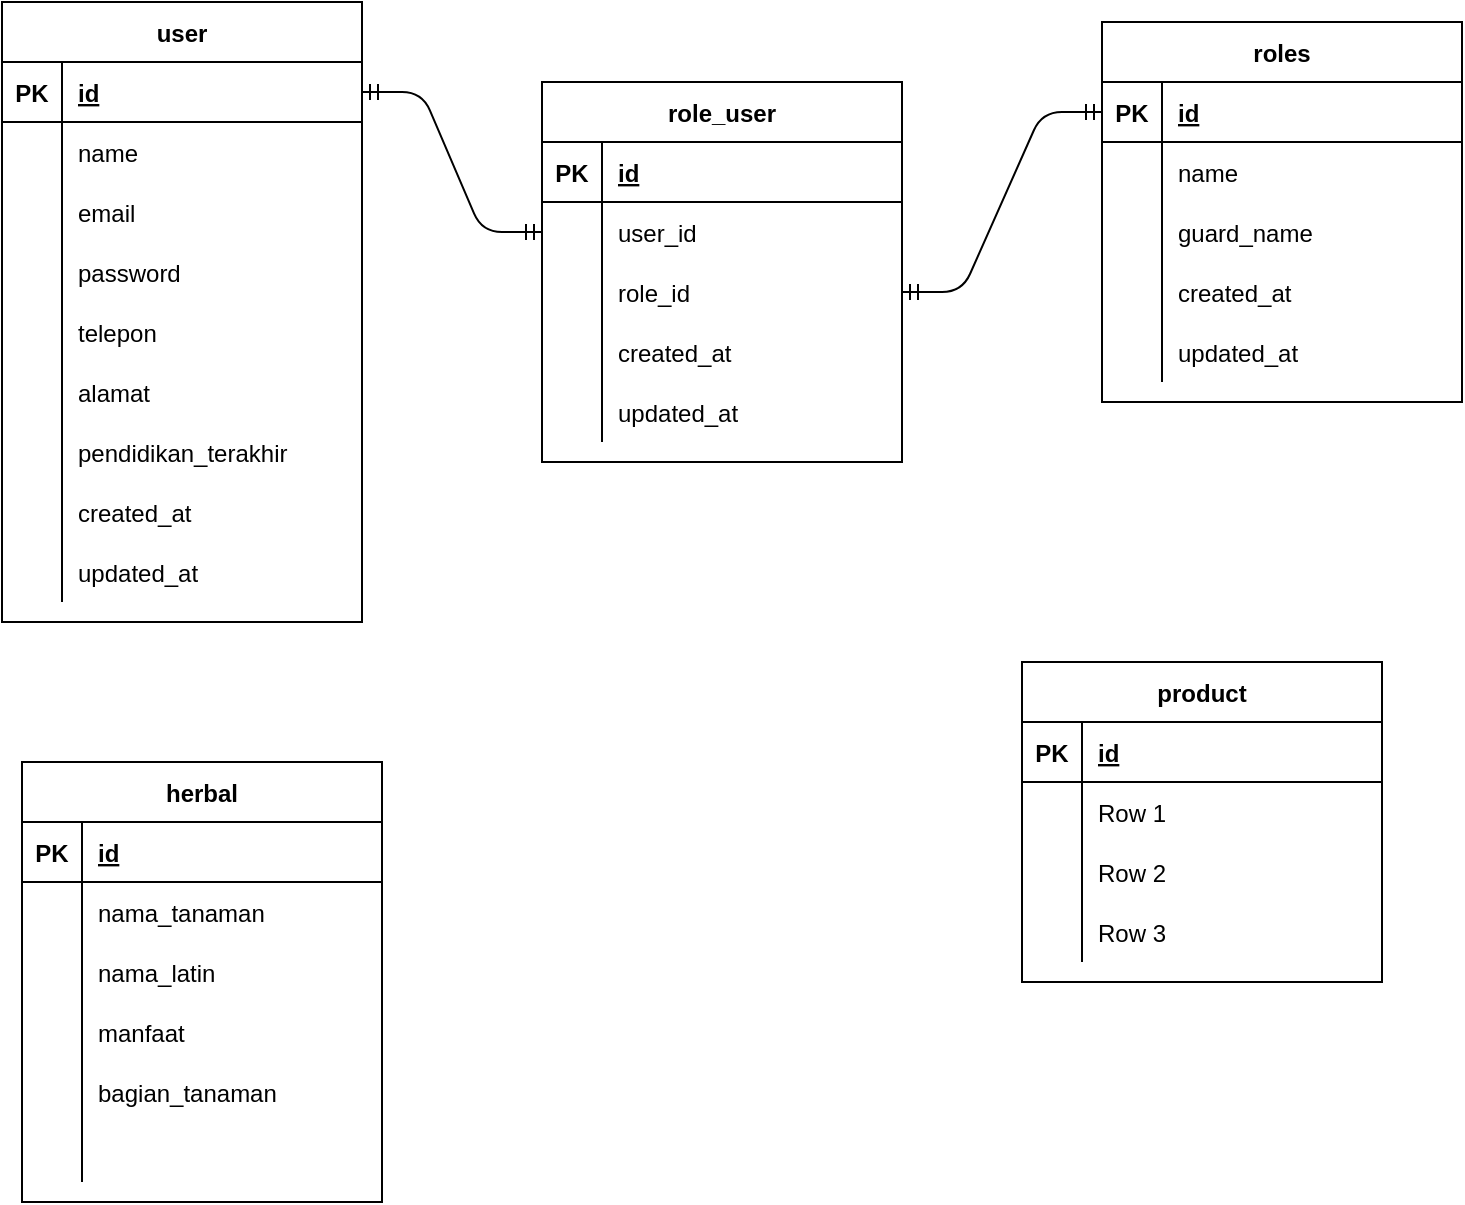 <mxfile version="15.2.7" type="device"><diagram id="R2lEEEUBdFMjLlhIrx00" name="Page-1"><mxGraphModel dx="1102" dy="634" grid="1" gridSize="10" guides="1" tooltips="1" connect="1" arrows="1" fold="1" page="1" pageScale="1" pageWidth="850" pageHeight="1100" math="0" shadow="0" extFonts="Permanent Marker^https://fonts.googleapis.com/css?family=Permanent+Marker"><root><mxCell id="0"/><mxCell id="1" parent="0"/><mxCell id="S9mUV1JVuSLsjbsQp7iK-25" value="user" style="shape=table;startSize=30;container=1;collapsible=1;childLayout=tableLayout;fixedRows=1;rowLines=0;fontStyle=1;align=center;resizeLast=1;" vertex="1" parent="1"><mxGeometry x="30" y="50" width="180" height="310" as="geometry"/></mxCell><mxCell id="S9mUV1JVuSLsjbsQp7iK-26" value="" style="shape=partialRectangle;collapsible=0;dropTarget=0;pointerEvents=0;fillColor=none;top=0;left=0;bottom=1;right=0;points=[[0,0.5],[1,0.5]];portConstraint=eastwest;" vertex="1" parent="S9mUV1JVuSLsjbsQp7iK-25"><mxGeometry y="30" width="180" height="30" as="geometry"/></mxCell><mxCell id="S9mUV1JVuSLsjbsQp7iK-27" value="PK" style="shape=partialRectangle;connectable=0;fillColor=none;top=0;left=0;bottom=0;right=0;fontStyle=1;overflow=hidden;" vertex="1" parent="S9mUV1JVuSLsjbsQp7iK-26"><mxGeometry width="30" height="30" as="geometry"/></mxCell><mxCell id="S9mUV1JVuSLsjbsQp7iK-28" value="id" style="shape=partialRectangle;connectable=0;fillColor=none;top=0;left=0;bottom=0;right=0;align=left;spacingLeft=6;fontStyle=5;overflow=hidden;" vertex="1" parent="S9mUV1JVuSLsjbsQp7iK-26"><mxGeometry x="30" width="150" height="30" as="geometry"/></mxCell><mxCell id="S9mUV1JVuSLsjbsQp7iK-29" value="" style="shape=partialRectangle;collapsible=0;dropTarget=0;pointerEvents=0;fillColor=none;top=0;left=0;bottom=0;right=0;points=[[0,0.5],[1,0.5]];portConstraint=eastwest;" vertex="1" parent="S9mUV1JVuSLsjbsQp7iK-25"><mxGeometry y="60" width="180" height="30" as="geometry"/></mxCell><mxCell id="S9mUV1JVuSLsjbsQp7iK-30" value="" style="shape=partialRectangle;connectable=0;fillColor=none;top=0;left=0;bottom=0;right=0;editable=1;overflow=hidden;" vertex="1" parent="S9mUV1JVuSLsjbsQp7iK-29"><mxGeometry width="30" height="30" as="geometry"/></mxCell><mxCell id="S9mUV1JVuSLsjbsQp7iK-31" value="name" style="shape=partialRectangle;connectable=0;fillColor=none;top=0;left=0;bottom=0;right=0;align=left;spacingLeft=6;overflow=hidden;" vertex="1" parent="S9mUV1JVuSLsjbsQp7iK-29"><mxGeometry x="30" width="150" height="30" as="geometry"/></mxCell><mxCell id="S9mUV1JVuSLsjbsQp7iK-32" value="" style="shape=partialRectangle;collapsible=0;dropTarget=0;pointerEvents=0;fillColor=none;top=0;left=0;bottom=0;right=0;points=[[0,0.5],[1,0.5]];portConstraint=eastwest;" vertex="1" parent="S9mUV1JVuSLsjbsQp7iK-25"><mxGeometry y="90" width="180" height="30" as="geometry"/></mxCell><mxCell id="S9mUV1JVuSLsjbsQp7iK-33" value="" style="shape=partialRectangle;connectable=0;fillColor=none;top=0;left=0;bottom=0;right=0;editable=1;overflow=hidden;" vertex="1" parent="S9mUV1JVuSLsjbsQp7iK-32"><mxGeometry width="30" height="30" as="geometry"/></mxCell><mxCell id="S9mUV1JVuSLsjbsQp7iK-34" value="email" style="shape=partialRectangle;connectable=0;fillColor=none;top=0;left=0;bottom=0;right=0;align=left;spacingLeft=6;overflow=hidden;" vertex="1" parent="S9mUV1JVuSLsjbsQp7iK-32"><mxGeometry x="30" width="150" height="30" as="geometry"/></mxCell><mxCell id="S9mUV1JVuSLsjbsQp7iK-35" value="" style="shape=partialRectangle;collapsible=0;dropTarget=0;pointerEvents=0;fillColor=none;top=0;left=0;bottom=0;right=0;points=[[0,0.5],[1,0.5]];portConstraint=eastwest;" vertex="1" parent="S9mUV1JVuSLsjbsQp7iK-25"><mxGeometry y="120" width="180" height="30" as="geometry"/></mxCell><mxCell id="S9mUV1JVuSLsjbsQp7iK-36" value="" style="shape=partialRectangle;connectable=0;fillColor=none;top=0;left=0;bottom=0;right=0;editable=1;overflow=hidden;" vertex="1" parent="S9mUV1JVuSLsjbsQp7iK-35"><mxGeometry width="30" height="30" as="geometry"/></mxCell><mxCell id="S9mUV1JVuSLsjbsQp7iK-37" value="password" style="shape=partialRectangle;connectable=0;fillColor=none;top=0;left=0;bottom=0;right=0;align=left;spacingLeft=6;overflow=hidden;" vertex="1" parent="S9mUV1JVuSLsjbsQp7iK-35"><mxGeometry x="30" width="150" height="30" as="geometry"/></mxCell><mxCell id="S9mUV1JVuSLsjbsQp7iK-38" value="" style="shape=partialRectangle;collapsible=0;dropTarget=0;pointerEvents=0;fillColor=none;top=0;left=0;bottom=0;right=0;points=[[0,0.5],[1,0.5]];portConstraint=eastwest;" vertex="1" parent="S9mUV1JVuSLsjbsQp7iK-25"><mxGeometry y="150" width="180" height="30" as="geometry"/></mxCell><mxCell id="S9mUV1JVuSLsjbsQp7iK-39" value="" style="shape=partialRectangle;connectable=0;fillColor=none;top=0;left=0;bottom=0;right=0;editable=1;overflow=hidden;" vertex="1" parent="S9mUV1JVuSLsjbsQp7iK-38"><mxGeometry width="30" height="30" as="geometry"/></mxCell><mxCell id="S9mUV1JVuSLsjbsQp7iK-40" value="telepon" style="shape=partialRectangle;connectable=0;fillColor=none;top=0;left=0;bottom=0;right=0;align=left;spacingLeft=6;overflow=hidden;" vertex="1" parent="S9mUV1JVuSLsjbsQp7iK-38"><mxGeometry x="30" width="150" height="30" as="geometry"/></mxCell><mxCell id="S9mUV1JVuSLsjbsQp7iK-41" value="" style="shape=partialRectangle;collapsible=0;dropTarget=0;pointerEvents=0;fillColor=none;top=0;left=0;bottom=0;right=0;points=[[0,0.5],[1,0.5]];portConstraint=eastwest;" vertex="1" parent="S9mUV1JVuSLsjbsQp7iK-25"><mxGeometry y="180" width="180" height="30" as="geometry"/></mxCell><mxCell id="S9mUV1JVuSLsjbsQp7iK-42" value="" style="shape=partialRectangle;connectable=0;fillColor=none;top=0;left=0;bottom=0;right=0;editable=1;overflow=hidden;" vertex="1" parent="S9mUV1JVuSLsjbsQp7iK-41"><mxGeometry width="30" height="30" as="geometry"/></mxCell><mxCell id="S9mUV1JVuSLsjbsQp7iK-43" value="alamat" style="shape=partialRectangle;connectable=0;fillColor=none;top=0;left=0;bottom=0;right=0;align=left;spacingLeft=6;overflow=hidden;" vertex="1" parent="S9mUV1JVuSLsjbsQp7iK-41"><mxGeometry x="30" width="150" height="30" as="geometry"/></mxCell><mxCell id="S9mUV1JVuSLsjbsQp7iK-44" value="" style="shape=partialRectangle;collapsible=0;dropTarget=0;pointerEvents=0;fillColor=none;top=0;left=0;bottom=0;right=0;points=[[0,0.5],[1,0.5]];portConstraint=eastwest;" vertex="1" parent="S9mUV1JVuSLsjbsQp7iK-25"><mxGeometry y="210" width="180" height="30" as="geometry"/></mxCell><mxCell id="S9mUV1JVuSLsjbsQp7iK-45" value="" style="shape=partialRectangle;connectable=0;fillColor=none;top=0;left=0;bottom=0;right=0;editable=1;overflow=hidden;" vertex="1" parent="S9mUV1JVuSLsjbsQp7iK-44"><mxGeometry width="30" height="30" as="geometry"/></mxCell><mxCell id="S9mUV1JVuSLsjbsQp7iK-46" value="pendidikan_terakhir" style="shape=partialRectangle;connectable=0;fillColor=none;top=0;left=0;bottom=0;right=0;align=left;spacingLeft=6;overflow=hidden;" vertex="1" parent="S9mUV1JVuSLsjbsQp7iK-44"><mxGeometry x="30" width="150" height="30" as="geometry"/></mxCell><mxCell id="S9mUV1JVuSLsjbsQp7iK-82" value="" style="shape=partialRectangle;collapsible=0;dropTarget=0;pointerEvents=0;fillColor=none;top=0;left=0;bottom=0;right=0;points=[[0,0.5],[1,0.5]];portConstraint=eastwest;" vertex="1" parent="S9mUV1JVuSLsjbsQp7iK-25"><mxGeometry y="240" width="180" height="30" as="geometry"/></mxCell><mxCell id="S9mUV1JVuSLsjbsQp7iK-83" value="" style="shape=partialRectangle;connectable=0;fillColor=none;top=0;left=0;bottom=0;right=0;editable=1;overflow=hidden;" vertex="1" parent="S9mUV1JVuSLsjbsQp7iK-82"><mxGeometry width="30" height="30" as="geometry"/></mxCell><mxCell id="S9mUV1JVuSLsjbsQp7iK-84" value="created_at" style="shape=partialRectangle;connectable=0;fillColor=none;top=0;left=0;bottom=0;right=0;align=left;spacingLeft=6;overflow=hidden;" vertex="1" parent="S9mUV1JVuSLsjbsQp7iK-82"><mxGeometry x="30" width="150" height="30" as="geometry"/></mxCell><mxCell id="S9mUV1JVuSLsjbsQp7iK-85" value="" style="shape=partialRectangle;collapsible=0;dropTarget=0;pointerEvents=0;fillColor=none;top=0;left=0;bottom=0;right=0;points=[[0,0.5],[1,0.5]];portConstraint=eastwest;" vertex="1" parent="S9mUV1JVuSLsjbsQp7iK-25"><mxGeometry y="270" width="180" height="30" as="geometry"/></mxCell><mxCell id="S9mUV1JVuSLsjbsQp7iK-86" value="" style="shape=partialRectangle;connectable=0;fillColor=none;top=0;left=0;bottom=0;right=0;editable=1;overflow=hidden;" vertex="1" parent="S9mUV1JVuSLsjbsQp7iK-85"><mxGeometry width="30" height="30" as="geometry"/></mxCell><mxCell id="S9mUV1JVuSLsjbsQp7iK-87" value="updated_at" style="shape=partialRectangle;connectable=0;fillColor=none;top=0;left=0;bottom=0;right=0;align=left;spacingLeft=6;overflow=hidden;" vertex="1" parent="S9mUV1JVuSLsjbsQp7iK-85"><mxGeometry x="30" width="150" height="30" as="geometry"/></mxCell><mxCell id="S9mUV1JVuSLsjbsQp7iK-69" value="roles" style="shape=table;startSize=30;container=1;collapsible=1;childLayout=tableLayout;fixedRows=1;rowLines=0;fontStyle=1;align=center;resizeLast=1;" vertex="1" parent="1"><mxGeometry x="580" y="60" width="180" height="190" as="geometry"/></mxCell><mxCell id="S9mUV1JVuSLsjbsQp7iK-70" value="" style="shape=partialRectangle;collapsible=0;dropTarget=0;pointerEvents=0;fillColor=none;top=0;left=0;bottom=1;right=0;points=[[0,0.5],[1,0.5]];portConstraint=eastwest;" vertex="1" parent="S9mUV1JVuSLsjbsQp7iK-69"><mxGeometry y="30" width="180" height="30" as="geometry"/></mxCell><mxCell id="S9mUV1JVuSLsjbsQp7iK-71" value="PK" style="shape=partialRectangle;connectable=0;fillColor=none;top=0;left=0;bottom=0;right=0;fontStyle=1;overflow=hidden;" vertex="1" parent="S9mUV1JVuSLsjbsQp7iK-70"><mxGeometry width="30" height="30" as="geometry"/></mxCell><mxCell id="S9mUV1JVuSLsjbsQp7iK-72" value="id" style="shape=partialRectangle;connectable=0;fillColor=none;top=0;left=0;bottom=0;right=0;align=left;spacingLeft=6;fontStyle=5;overflow=hidden;" vertex="1" parent="S9mUV1JVuSLsjbsQp7iK-70"><mxGeometry x="30" width="150" height="30" as="geometry"/></mxCell><mxCell id="S9mUV1JVuSLsjbsQp7iK-73" value="" style="shape=partialRectangle;collapsible=0;dropTarget=0;pointerEvents=0;fillColor=none;top=0;left=0;bottom=0;right=0;points=[[0,0.5],[1,0.5]];portConstraint=eastwest;" vertex="1" parent="S9mUV1JVuSLsjbsQp7iK-69"><mxGeometry y="60" width="180" height="30" as="geometry"/></mxCell><mxCell id="S9mUV1JVuSLsjbsQp7iK-74" value="" style="shape=partialRectangle;connectable=0;fillColor=none;top=0;left=0;bottom=0;right=0;editable=1;overflow=hidden;" vertex="1" parent="S9mUV1JVuSLsjbsQp7iK-73"><mxGeometry width="30" height="30" as="geometry"/></mxCell><mxCell id="S9mUV1JVuSLsjbsQp7iK-75" value="name" style="shape=partialRectangle;connectable=0;fillColor=none;top=0;left=0;bottom=0;right=0;align=left;spacingLeft=6;overflow=hidden;" vertex="1" parent="S9mUV1JVuSLsjbsQp7iK-73"><mxGeometry x="30" width="150" height="30" as="geometry"/></mxCell><mxCell id="S9mUV1JVuSLsjbsQp7iK-76" value="" style="shape=partialRectangle;collapsible=0;dropTarget=0;pointerEvents=0;fillColor=none;top=0;left=0;bottom=0;right=0;points=[[0,0.5],[1,0.5]];portConstraint=eastwest;" vertex="1" parent="S9mUV1JVuSLsjbsQp7iK-69"><mxGeometry y="90" width="180" height="30" as="geometry"/></mxCell><mxCell id="S9mUV1JVuSLsjbsQp7iK-77" value="" style="shape=partialRectangle;connectable=0;fillColor=none;top=0;left=0;bottom=0;right=0;editable=1;overflow=hidden;" vertex="1" parent="S9mUV1JVuSLsjbsQp7iK-76"><mxGeometry width="30" height="30" as="geometry"/></mxCell><mxCell id="S9mUV1JVuSLsjbsQp7iK-78" value="guard_name" style="shape=partialRectangle;connectable=0;fillColor=none;top=0;left=0;bottom=0;right=0;align=left;spacingLeft=6;overflow=hidden;" vertex="1" parent="S9mUV1JVuSLsjbsQp7iK-76"><mxGeometry x="30" width="150" height="30" as="geometry"/></mxCell><mxCell id="S9mUV1JVuSLsjbsQp7iK-79" value="" style="shape=partialRectangle;collapsible=0;dropTarget=0;pointerEvents=0;fillColor=none;top=0;left=0;bottom=0;right=0;points=[[0,0.5],[1,0.5]];portConstraint=eastwest;" vertex="1" parent="S9mUV1JVuSLsjbsQp7iK-69"><mxGeometry y="120" width="180" height="30" as="geometry"/></mxCell><mxCell id="S9mUV1JVuSLsjbsQp7iK-80" value="" style="shape=partialRectangle;connectable=0;fillColor=none;top=0;left=0;bottom=0;right=0;editable=1;overflow=hidden;" vertex="1" parent="S9mUV1JVuSLsjbsQp7iK-79"><mxGeometry width="30" height="30" as="geometry"/></mxCell><mxCell id="S9mUV1JVuSLsjbsQp7iK-81" value="created_at" style="shape=partialRectangle;connectable=0;fillColor=none;top=0;left=0;bottom=0;right=0;align=left;spacingLeft=6;overflow=hidden;" vertex="1" parent="S9mUV1JVuSLsjbsQp7iK-79"><mxGeometry x="30" width="150" height="30" as="geometry"/></mxCell><mxCell id="S9mUV1JVuSLsjbsQp7iK-88" value="" style="shape=partialRectangle;collapsible=0;dropTarget=0;pointerEvents=0;fillColor=none;top=0;left=0;bottom=0;right=0;points=[[0,0.5],[1,0.5]];portConstraint=eastwest;" vertex="1" parent="S9mUV1JVuSLsjbsQp7iK-69"><mxGeometry y="150" width="180" height="30" as="geometry"/></mxCell><mxCell id="S9mUV1JVuSLsjbsQp7iK-89" value="" style="shape=partialRectangle;connectable=0;fillColor=none;top=0;left=0;bottom=0;right=0;editable=1;overflow=hidden;" vertex="1" parent="S9mUV1JVuSLsjbsQp7iK-88"><mxGeometry width="30" height="30" as="geometry"/></mxCell><mxCell id="S9mUV1JVuSLsjbsQp7iK-90" value="updated_at" style="shape=partialRectangle;connectable=0;fillColor=none;top=0;left=0;bottom=0;right=0;align=left;spacingLeft=6;overflow=hidden;" vertex="1" parent="S9mUV1JVuSLsjbsQp7iK-88"><mxGeometry x="30" width="150" height="30" as="geometry"/></mxCell><mxCell id="S9mUV1JVuSLsjbsQp7iK-159" value="role_user" style="shape=table;startSize=30;container=1;collapsible=1;childLayout=tableLayout;fixedRows=1;rowLines=0;fontStyle=1;align=center;resizeLast=1;" vertex="1" parent="1"><mxGeometry x="300" y="90" width="180" height="190" as="geometry"/></mxCell><mxCell id="S9mUV1JVuSLsjbsQp7iK-160" value="" style="shape=partialRectangle;collapsible=0;dropTarget=0;pointerEvents=0;fillColor=none;top=0;left=0;bottom=1;right=0;points=[[0,0.5],[1,0.5]];portConstraint=eastwest;" vertex="1" parent="S9mUV1JVuSLsjbsQp7iK-159"><mxGeometry y="30" width="180" height="30" as="geometry"/></mxCell><mxCell id="S9mUV1JVuSLsjbsQp7iK-161" value="PK" style="shape=partialRectangle;connectable=0;fillColor=none;top=0;left=0;bottom=0;right=0;fontStyle=1;overflow=hidden;" vertex="1" parent="S9mUV1JVuSLsjbsQp7iK-160"><mxGeometry width="30" height="30" as="geometry"/></mxCell><mxCell id="S9mUV1JVuSLsjbsQp7iK-162" value="id" style="shape=partialRectangle;connectable=0;fillColor=none;top=0;left=0;bottom=0;right=0;align=left;spacingLeft=6;fontStyle=5;overflow=hidden;" vertex="1" parent="S9mUV1JVuSLsjbsQp7iK-160"><mxGeometry x="30" width="150" height="30" as="geometry"/></mxCell><mxCell id="S9mUV1JVuSLsjbsQp7iK-163" value="" style="shape=partialRectangle;collapsible=0;dropTarget=0;pointerEvents=0;fillColor=none;top=0;left=0;bottom=0;right=0;points=[[0,0.5],[1,0.5]];portConstraint=eastwest;" vertex="1" parent="S9mUV1JVuSLsjbsQp7iK-159"><mxGeometry y="60" width="180" height="30" as="geometry"/></mxCell><mxCell id="S9mUV1JVuSLsjbsQp7iK-164" value="" style="shape=partialRectangle;connectable=0;fillColor=none;top=0;left=0;bottom=0;right=0;editable=1;overflow=hidden;" vertex="1" parent="S9mUV1JVuSLsjbsQp7iK-163"><mxGeometry width="30" height="30" as="geometry"/></mxCell><mxCell id="S9mUV1JVuSLsjbsQp7iK-165" value="user_id" style="shape=partialRectangle;connectable=0;fillColor=none;top=0;left=0;bottom=0;right=0;align=left;spacingLeft=6;overflow=hidden;" vertex="1" parent="S9mUV1JVuSLsjbsQp7iK-163"><mxGeometry x="30" width="150" height="30" as="geometry"/></mxCell><mxCell id="S9mUV1JVuSLsjbsQp7iK-166" value="" style="shape=partialRectangle;collapsible=0;dropTarget=0;pointerEvents=0;fillColor=none;top=0;left=0;bottom=0;right=0;points=[[0,0.5],[1,0.5]];portConstraint=eastwest;" vertex="1" parent="S9mUV1JVuSLsjbsQp7iK-159"><mxGeometry y="90" width="180" height="30" as="geometry"/></mxCell><mxCell id="S9mUV1JVuSLsjbsQp7iK-167" value="" style="shape=partialRectangle;connectable=0;fillColor=none;top=0;left=0;bottom=0;right=0;editable=1;overflow=hidden;" vertex="1" parent="S9mUV1JVuSLsjbsQp7iK-166"><mxGeometry width="30" height="30" as="geometry"/></mxCell><mxCell id="S9mUV1JVuSLsjbsQp7iK-168" value="role_id" style="shape=partialRectangle;connectable=0;fillColor=none;top=0;left=0;bottom=0;right=0;align=left;spacingLeft=6;overflow=hidden;" vertex="1" parent="S9mUV1JVuSLsjbsQp7iK-166"><mxGeometry x="30" width="150" height="30" as="geometry"/></mxCell><mxCell id="S9mUV1JVuSLsjbsQp7iK-169" value="" style="shape=partialRectangle;collapsible=0;dropTarget=0;pointerEvents=0;fillColor=none;top=0;left=0;bottom=0;right=0;points=[[0,0.5],[1,0.5]];portConstraint=eastwest;" vertex="1" parent="S9mUV1JVuSLsjbsQp7iK-159"><mxGeometry y="120" width="180" height="30" as="geometry"/></mxCell><mxCell id="S9mUV1JVuSLsjbsQp7iK-170" value="" style="shape=partialRectangle;connectable=0;fillColor=none;top=0;left=0;bottom=0;right=0;editable=1;overflow=hidden;" vertex="1" parent="S9mUV1JVuSLsjbsQp7iK-169"><mxGeometry width="30" height="30" as="geometry"/></mxCell><mxCell id="S9mUV1JVuSLsjbsQp7iK-171" value="created_at" style="shape=partialRectangle;connectable=0;fillColor=none;top=0;left=0;bottom=0;right=0;align=left;spacingLeft=6;overflow=hidden;" vertex="1" parent="S9mUV1JVuSLsjbsQp7iK-169"><mxGeometry x="30" width="150" height="30" as="geometry"/></mxCell><mxCell id="S9mUV1JVuSLsjbsQp7iK-185" value="" style="shape=partialRectangle;collapsible=0;dropTarget=0;pointerEvents=0;fillColor=none;top=0;left=0;bottom=0;right=0;points=[[0,0.5],[1,0.5]];portConstraint=eastwest;" vertex="1" parent="S9mUV1JVuSLsjbsQp7iK-159"><mxGeometry y="150" width="180" height="30" as="geometry"/></mxCell><mxCell id="S9mUV1JVuSLsjbsQp7iK-186" value="" style="shape=partialRectangle;connectable=0;fillColor=none;top=0;left=0;bottom=0;right=0;editable=1;overflow=hidden;" vertex="1" parent="S9mUV1JVuSLsjbsQp7iK-185"><mxGeometry width="30" height="30" as="geometry"/></mxCell><mxCell id="S9mUV1JVuSLsjbsQp7iK-187" value="updated_at" style="shape=partialRectangle;connectable=0;fillColor=none;top=0;left=0;bottom=0;right=0;align=left;spacingLeft=6;overflow=hidden;" vertex="1" parent="S9mUV1JVuSLsjbsQp7iK-185"><mxGeometry x="30" width="150" height="30" as="geometry"/></mxCell><mxCell id="S9mUV1JVuSLsjbsQp7iK-188" value="" style="edgeStyle=entityRelationEdgeStyle;fontSize=12;html=1;endArrow=ERmandOne;startArrow=ERmandOne;" edge="1" parent="1" source="S9mUV1JVuSLsjbsQp7iK-26" target="S9mUV1JVuSLsjbsQp7iK-163"><mxGeometry width="100" height="100" relative="1" as="geometry"><mxPoint x="210" y="200" as="sourcePoint"/><mxPoint x="310" y="100" as="targetPoint"/></mxGeometry></mxCell><mxCell id="S9mUV1JVuSLsjbsQp7iK-189" value="" style="edgeStyle=entityRelationEdgeStyle;fontSize=12;html=1;endArrow=ERmandOne;startArrow=ERmandOne;" edge="1" parent="1" source="S9mUV1JVuSLsjbsQp7iK-166" target="S9mUV1JVuSLsjbsQp7iK-70"><mxGeometry width="100" height="100" relative="1" as="geometry"><mxPoint x="490" y="460" as="sourcePoint"/><mxPoint x="590" y="360" as="targetPoint"/></mxGeometry></mxCell><mxCell id="S9mUV1JVuSLsjbsQp7iK-190" value="herbal" style="shape=table;startSize=30;container=1;collapsible=1;childLayout=tableLayout;fixedRows=1;rowLines=0;fontStyle=1;align=center;resizeLast=1;" vertex="1" parent="1"><mxGeometry x="40" y="430" width="180" height="220" as="geometry"/></mxCell><mxCell id="S9mUV1JVuSLsjbsQp7iK-191" value="" style="shape=partialRectangle;collapsible=0;dropTarget=0;pointerEvents=0;fillColor=none;top=0;left=0;bottom=1;right=0;points=[[0,0.5],[1,0.5]];portConstraint=eastwest;" vertex="1" parent="S9mUV1JVuSLsjbsQp7iK-190"><mxGeometry y="30" width="180" height="30" as="geometry"/></mxCell><mxCell id="S9mUV1JVuSLsjbsQp7iK-192" value="PK" style="shape=partialRectangle;connectable=0;fillColor=none;top=0;left=0;bottom=0;right=0;fontStyle=1;overflow=hidden;" vertex="1" parent="S9mUV1JVuSLsjbsQp7iK-191"><mxGeometry width="30" height="30" as="geometry"/></mxCell><mxCell id="S9mUV1JVuSLsjbsQp7iK-193" value="id" style="shape=partialRectangle;connectable=0;fillColor=none;top=0;left=0;bottom=0;right=0;align=left;spacingLeft=6;fontStyle=5;overflow=hidden;" vertex="1" parent="S9mUV1JVuSLsjbsQp7iK-191"><mxGeometry x="30" width="150" height="30" as="geometry"/></mxCell><mxCell id="S9mUV1JVuSLsjbsQp7iK-194" value="" style="shape=partialRectangle;collapsible=0;dropTarget=0;pointerEvents=0;fillColor=none;top=0;left=0;bottom=0;right=0;points=[[0,0.5],[1,0.5]];portConstraint=eastwest;" vertex="1" parent="S9mUV1JVuSLsjbsQp7iK-190"><mxGeometry y="60" width="180" height="30" as="geometry"/></mxCell><mxCell id="S9mUV1JVuSLsjbsQp7iK-195" value="" style="shape=partialRectangle;connectable=0;fillColor=none;top=0;left=0;bottom=0;right=0;editable=1;overflow=hidden;" vertex="1" parent="S9mUV1JVuSLsjbsQp7iK-194"><mxGeometry width="30" height="30" as="geometry"/></mxCell><mxCell id="S9mUV1JVuSLsjbsQp7iK-196" value="nama_tanaman" style="shape=partialRectangle;connectable=0;fillColor=none;top=0;left=0;bottom=0;right=0;align=left;spacingLeft=6;overflow=hidden;" vertex="1" parent="S9mUV1JVuSLsjbsQp7iK-194"><mxGeometry x="30" width="150" height="30" as="geometry"/></mxCell><mxCell id="S9mUV1JVuSLsjbsQp7iK-197" value="" style="shape=partialRectangle;collapsible=0;dropTarget=0;pointerEvents=0;fillColor=none;top=0;left=0;bottom=0;right=0;points=[[0,0.5],[1,0.5]];portConstraint=eastwest;" vertex="1" parent="S9mUV1JVuSLsjbsQp7iK-190"><mxGeometry y="90" width="180" height="30" as="geometry"/></mxCell><mxCell id="S9mUV1JVuSLsjbsQp7iK-198" value="" style="shape=partialRectangle;connectable=0;fillColor=none;top=0;left=0;bottom=0;right=0;editable=1;overflow=hidden;" vertex="1" parent="S9mUV1JVuSLsjbsQp7iK-197"><mxGeometry width="30" height="30" as="geometry"/></mxCell><mxCell id="S9mUV1JVuSLsjbsQp7iK-199" value="nama_latin" style="shape=partialRectangle;connectable=0;fillColor=none;top=0;left=0;bottom=0;right=0;align=left;spacingLeft=6;overflow=hidden;" vertex="1" parent="S9mUV1JVuSLsjbsQp7iK-197"><mxGeometry x="30" width="150" height="30" as="geometry"/></mxCell><mxCell id="S9mUV1JVuSLsjbsQp7iK-200" value="" style="shape=partialRectangle;collapsible=0;dropTarget=0;pointerEvents=0;fillColor=none;top=0;left=0;bottom=0;right=0;points=[[0,0.5],[1,0.5]];portConstraint=eastwest;" vertex="1" parent="S9mUV1JVuSLsjbsQp7iK-190"><mxGeometry y="120" width="180" height="30" as="geometry"/></mxCell><mxCell id="S9mUV1JVuSLsjbsQp7iK-201" value="" style="shape=partialRectangle;connectable=0;fillColor=none;top=0;left=0;bottom=0;right=0;editable=1;overflow=hidden;" vertex="1" parent="S9mUV1JVuSLsjbsQp7iK-200"><mxGeometry width="30" height="30" as="geometry"/></mxCell><mxCell id="S9mUV1JVuSLsjbsQp7iK-202" value="manfaat" style="shape=partialRectangle;connectable=0;fillColor=none;top=0;left=0;bottom=0;right=0;align=left;spacingLeft=6;overflow=hidden;" vertex="1" parent="S9mUV1JVuSLsjbsQp7iK-200"><mxGeometry x="30" width="150" height="30" as="geometry"/></mxCell><mxCell id="S9mUV1JVuSLsjbsQp7iK-216" value="" style="shape=partialRectangle;collapsible=0;dropTarget=0;pointerEvents=0;fillColor=none;top=0;left=0;bottom=0;right=0;points=[[0,0.5],[1,0.5]];portConstraint=eastwest;" vertex="1" parent="S9mUV1JVuSLsjbsQp7iK-190"><mxGeometry y="150" width="180" height="30" as="geometry"/></mxCell><mxCell id="S9mUV1JVuSLsjbsQp7iK-217" value="" style="shape=partialRectangle;connectable=0;fillColor=none;top=0;left=0;bottom=0;right=0;editable=1;overflow=hidden;" vertex="1" parent="S9mUV1JVuSLsjbsQp7iK-216"><mxGeometry width="30" height="30" as="geometry"/></mxCell><mxCell id="S9mUV1JVuSLsjbsQp7iK-218" value="bagian_tanaman" style="shape=partialRectangle;connectable=0;fillColor=none;top=0;left=0;bottom=0;right=0;align=left;spacingLeft=6;overflow=hidden;" vertex="1" parent="S9mUV1JVuSLsjbsQp7iK-216"><mxGeometry x="30" width="150" height="30" as="geometry"/></mxCell><mxCell id="S9mUV1JVuSLsjbsQp7iK-219" value="" style="shape=partialRectangle;collapsible=0;dropTarget=0;pointerEvents=0;fillColor=none;top=0;left=0;bottom=0;right=0;points=[[0,0.5],[1,0.5]];portConstraint=eastwest;" vertex="1" parent="S9mUV1JVuSLsjbsQp7iK-190"><mxGeometry y="180" width="180" height="30" as="geometry"/></mxCell><mxCell id="S9mUV1JVuSLsjbsQp7iK-220" value="" style="shape=partialRectangle;connectable=0;fillColor=none;top=0;left=0;bottom=0;right=0;editable=1;overflow=hidden;" vertex="1" parent="S9mUV1JVuSLsjbsQp7iK-219"><mxGeometry width="30" height="30" as="geometry"/></mxCell><mxCell id="S9mUV1JVuSLsjbsQp7iK-221" value=" " style="shape=partialRectangle;connectable=0;fillColor=none;top=0;left=0;bottom=0;right=0;align=left;spacingLeft=6;overflow=hidden;" vertex="1" parent="S9mUV1JVuSLsjbsQp7iK-219"><mxGeometry x="30" width="150" height="30" as="geometry"/></mxCell><mxCell id="S9mUV1JVuSLsjbsQp7iK-203" value="product" style="shape=table;startSize=30;container=1;collapsible=1;childLayout=tableLayout;fixedRows=1;rowLines=0;fontStyle=1;align=center;resizeLast=1;" vertex="1" parent="1"><mxGeometry x="540" y="380" width="180" height="160" as="geometry"/></mxCell><mxCell id="S9mUV1JVuSLsjbsQp7iK-204" value="" style="shape=partialRectangle;collapsible=0;dropTarget=0;pointerEvents=0;fillColor=none;top=0;left=0;bottom=1;right=0;points=[[0,0.5],[1,0.5]];portConstraint=eastwest;" vertex="1" parent="S9mUV1JVuSLsjbsQp7iK-203"><mxGeometry y="30" width="180" height="30" as="geometry"/></mxCell><mxCell id="S9mUV1JVuSLsjbsQp7iK-205" value="PK" style="shape=partialRectangle;connectable=0;fillColor=none;top=0;left=0;bottom=0;right=0;fontStyle=1;overflow=hidden;" vertex="1" parent="S9mUV1JVuSLsjbsQp7iK-204"><mxGeometry width="30" height="30" as="geometry"/></mxCell><mxCell id="S9mUV1JVuSLsjbsQp7iK-206" value="id" style="shape=partialRectangle;connectable=0;fillColor=none;top=0;left=0;bottom=0;right=0;align=left;spacingLeft=6;fontStyle=5;overflow=hidden;" vertex="1" parent="S9mUV1JVuSLsjbsQp7iK-204"><mxGeometry x="30" width="150" height="30" as="geometry"/></mxCell><mxCell id="S9mUV1JVuSLsjbsQp7iK-207" value="" style="shape=partialRectangle;collapsible=0;dropTarget=0;pointerEvents=0;fillColor=none;top=0;left=0;bottom=0;right=0;points=[[0,0.5],[1,0.5]];portConstraint=eastwest;" vertex="1" parent="S9mUV1JVuSLsjbsQp7iK-203"><mxGeometry y="60" width="180" height="30" as="geometry"/></mxCell><mxCell id="S9mUV1JVuSLsjbsQp7iK-208" value="" style="shape=partialRectangle;connectable=0;fillColor=none;top=0;left=0;bottom=0;right=0;editable=1;overflow=hidden;" vertex="1" parent="S9mUV1JVuSLsjbsQp7iK-207"><mxGeometry width="30" height="30" as="geometry"/></mxCell><mxCell id="S9mUV1JVuSLsjbsQp7iK-209" value="Row 1" style="shape=partialRectangle;connectable=0;fillColor=none;top=0;left=0;bottom=0;right=0;align=left;spacingLeft=6;overflow=hidden;" vertex="1" parent="S9mUV1JVuSLsjbsQp7iK-207"><mxGeometry x="30" width="150" height="30" as="geometry"/></mxCell><mxCell id="S9mUV1JVuSLsjbsQp7iK-210" value="" style="shape=partialRectangle;collapsible=0;dropTarget=0;pointerEvents=0;fillColor=none;top=0;left=0;bottom=0;right=0;points=[[0,0.5],[1,0.5]];portConstraint=eastwest;" vertex="1" parent="S9mUV1JVuSLsjbsQp7iK-203"><mxGeometry y="90" width="180" height="30" as="geometry"/></mxCell><mxCell id="S9mUV1JVuSLsjbsQp7iK-211" value="" style="shape=partialRectangle;connectable=0;fillColor=none;top=0;left=0;bottom=0;right=0;editable=1;overflow=hidden;" vertex="1" parent="S9mUV1JVuSLsjbsQp7iK-210"><mxGeometry width="30" height="30" as="geometry"/></mxCell><mxCell id="S9mUV1JVuSLsjbsQp7iK-212" value="Row 2" style="shape=partialRectangle;connectable=0;fillColor=none;top=0;left=0;bottom=0;right=0;align=left;spacingLeft=6;overflow=hidden;" vertex="1" parent="S9mUV1JVuSLsjbsQp7iK-210"><mxGeometry x="30" width="150" height="30" as="geometry"/></mxCell><mxCell id="S9mUV1JVuSLsjbsQp7iK-213" value="" style="shape=partialRectangle;collapsible=0;dropTarget=0;pointerEvents=0;fillColor=none;top=0;left=0;bottom=0;right=0;points=[[0,0.5],[1,0.5]];portConstraint=eastwest;" vertex="1" parent="S9mUV1JVuSLsjbsQp7iK-203"><mxGeometry y="120" width="180" height="30" as="geometry"/></mxCell><mxCell id="S9mUV1JVuSLsjbsQp7iK-214" value="" style="shape=partialRectangle;connectable=0;fillColor=none;top=0;left=0;bottom=0;right=0;editable=1;overflow=hidden;" vertex="1" parent="S9mUV1JVuSLsjbsQp7iK-213"><mxGeometry width="30" height="30" as="geometry"/></mxCell><mxCell id="S9mUV1JVuSLsjbsQp7iK-215" value="Row 3" style="shape=partialRectangle;connectable=0;fillColor=none;top=0;left=0;bottom=0;right=0;align=left;spacingLeft=6;overflow=hidden;" vertex="1" parent="S9mUV1JVuSLsjbsQp7iK-213"><mxGeometry x="30" width="150" height="30" as="geometry"/></mxCell></root></mxGraphModel></diagram></mxfile>